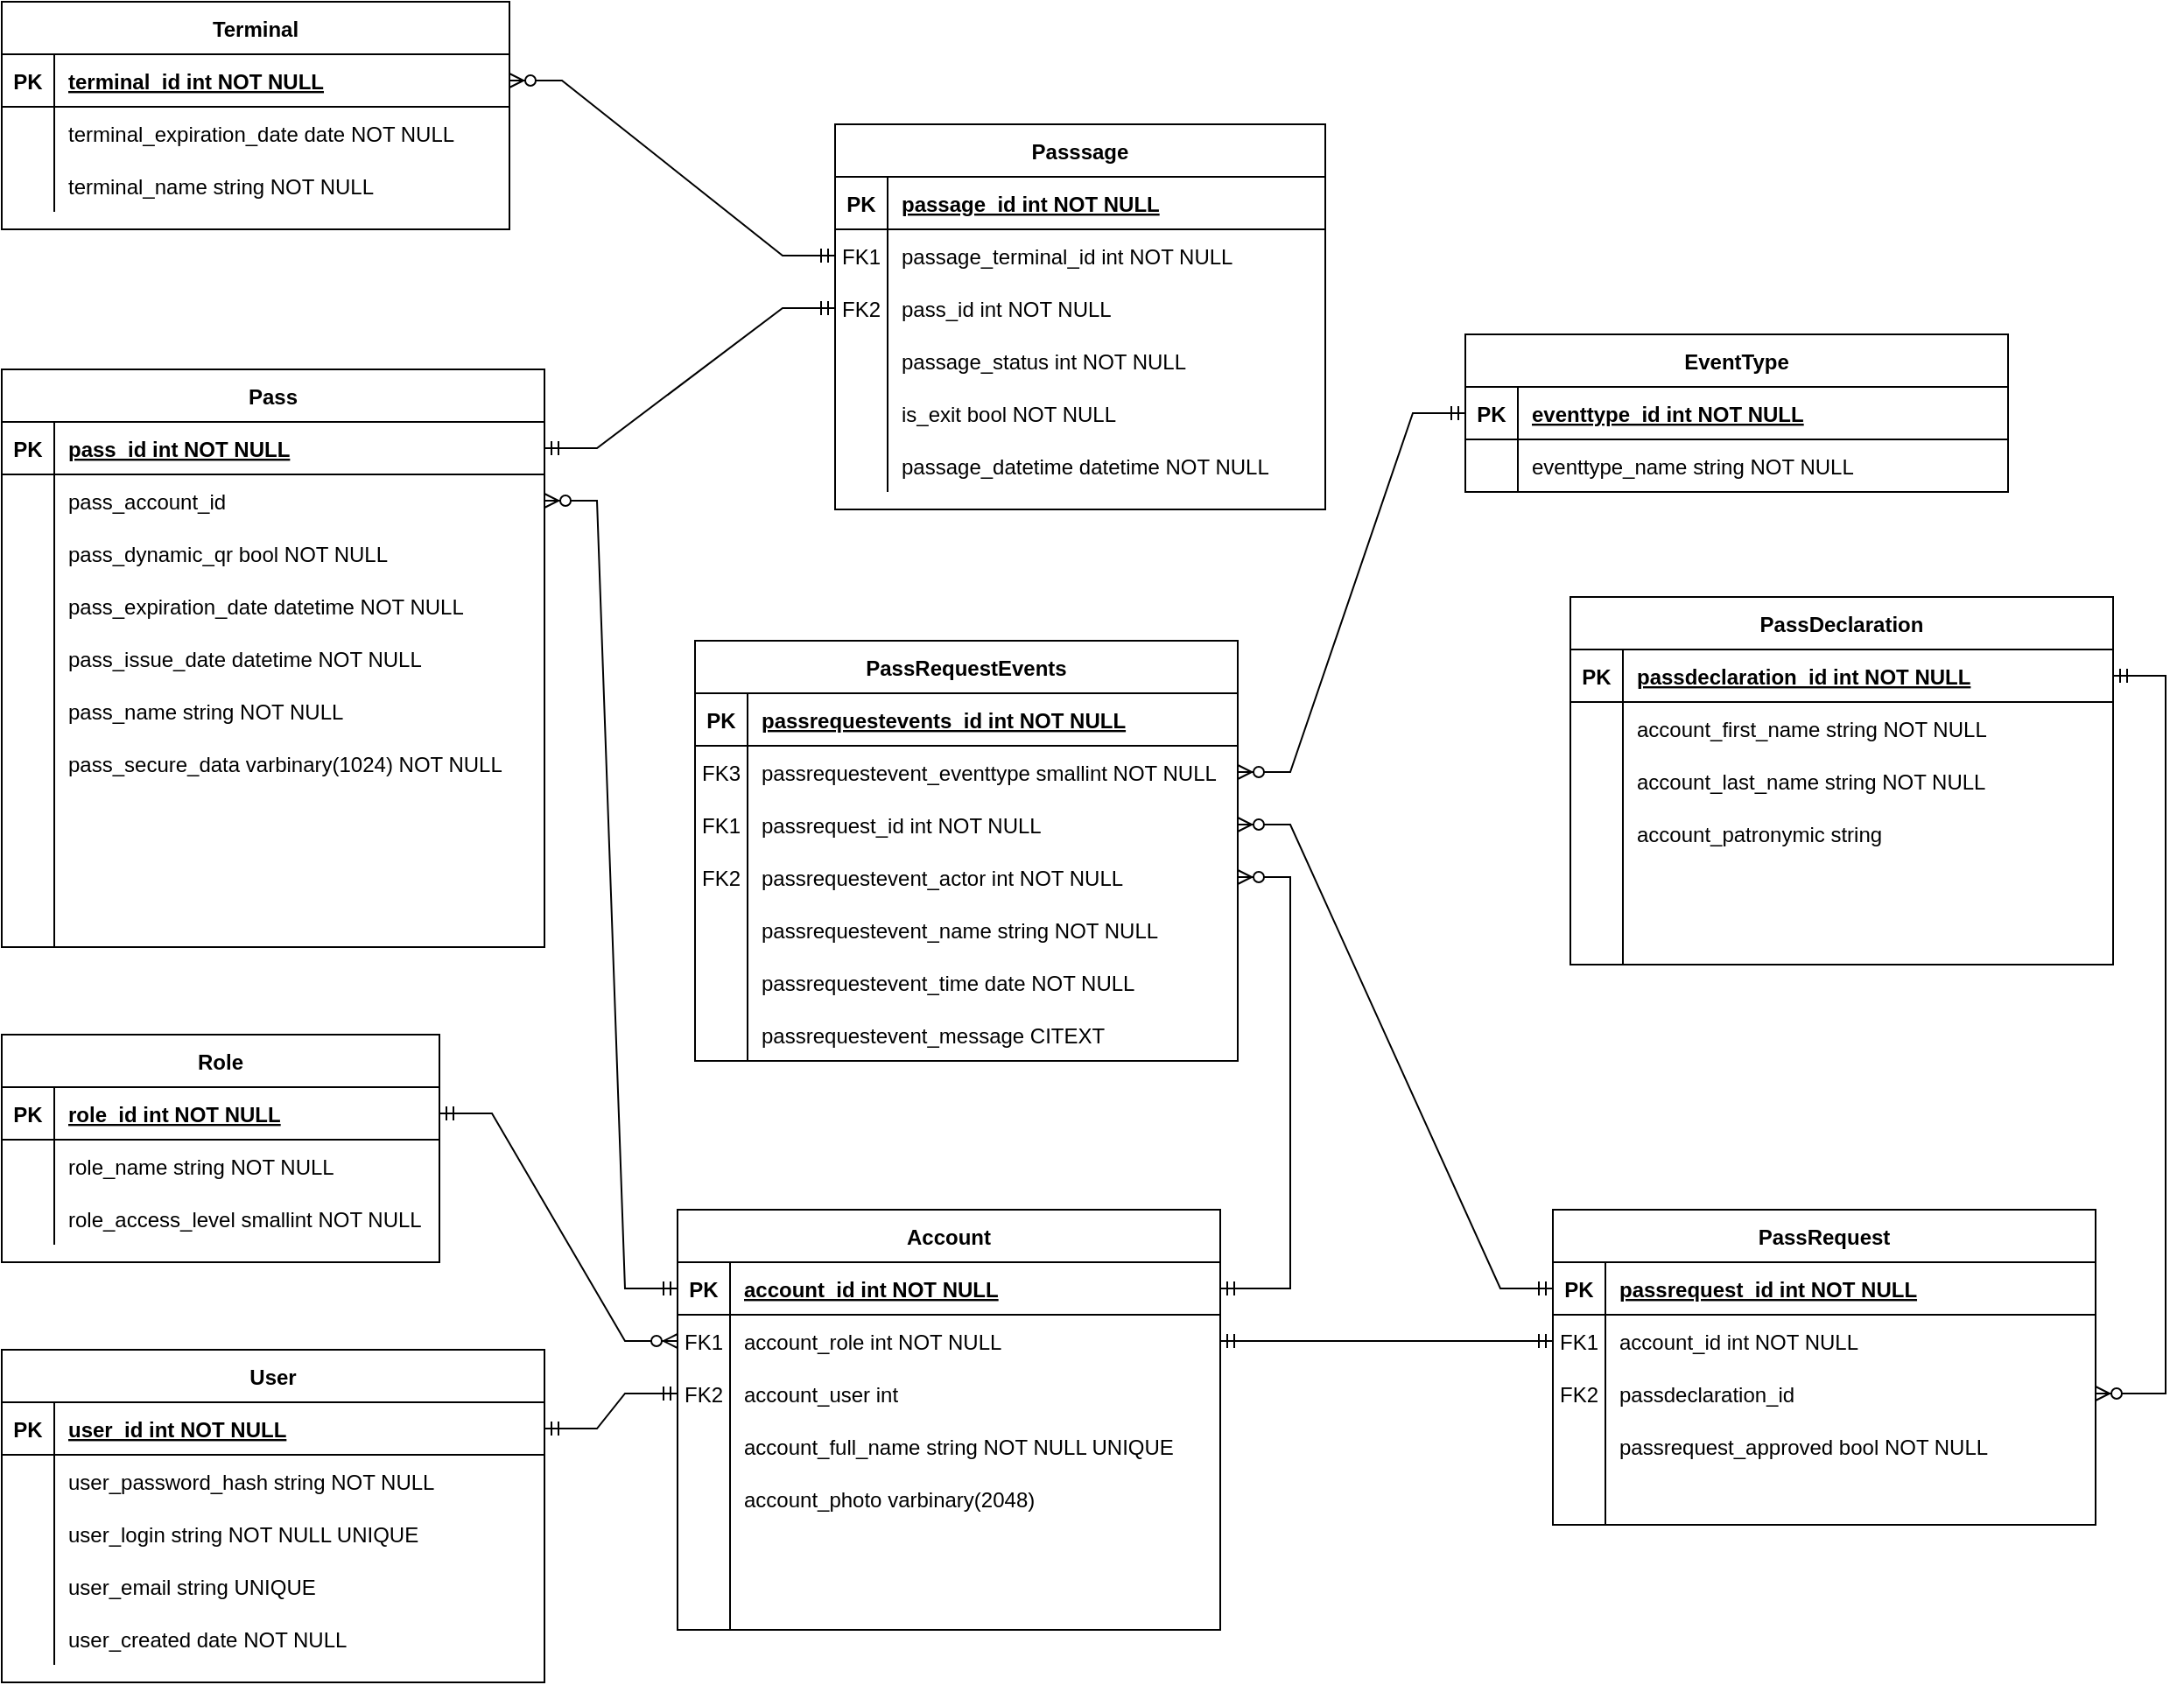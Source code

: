 <mxfile>
    <diagram id="SPJx501AeD-CsGPnfTqj" name="Page-1">
        <mxGraphModel dx="-414" dy="799" grid="1" gridSize="10" guides="1" tooltips="1" connect="1" arrows="1" fold="1" page="1" pageScale="1" pageWidth="1654" pageHeight="1169" math="0" shadow="0">
            <root>
                <mxCell id="0"/>
                <mxCell id="1" parent="0"/>
                <mxCell id="p6E39sZ3aIF0DFDEOIZq-1" value="Passsage" style="shape=table;startSize=30;container=1;collapsible=1;childLayout=tableLayout;fixedRows=1;rowLines=0;fontStyle=1;align=center;resizeLast=1;" parent="1" vertex="1">
                    <mxGeometry x="2490" y="170" width="280" height="220" as="geometry"/>
                </mxCell>
                <mxCell id="p6E39sZ3aIF0DFDEOIZq-2" value="" style="shape=partialRectangle;collapsible=0;dropTarget=0;pointerEvents=0;fillColor=none;points=[[0,0.5],[1,0.5]];portConstraint=eastwest;top=0;left=0;right=0;bottom=1;" parent="p6E39sZ3aIF0DFDEOIZq-1" vertex="1">
                    <mxGeometry y="30" width="280" height="30" as="geometry"/>
                </mxCell>
                <mxCell id="p6E39sZ3aIF0DFDEOIZq-3" value="PK" style="shape=partialRectangle;overflow=hidden;connectable=0;fillColor=none;top=0;left=0;bottom=0;right=0;fontStyle=1;" parent="p6E39sZ3aIF0DFDEOIZq-2" vertex="1">
                    <mxGeometry width="30" height="30" as="geometry">
                        <mxRectangle width="30" height="30" as="alternateBounds"/>
                    </mxGeometry>
                </mxCell>
                <mxCell id="p6E39sZ3aIF0DFDEOIZq-4" value="passage_id int NOT NULL " style="shape=partialRectangle;overflow=hidden;connectable=0;fillColor=none;top=0;left=0;bottom=0;right=0;align=left;spacingLeft=6;fontStyle=5;" parent="p6E39sZ3aIF0DFDEOIZq-2" vertex="1">
                    <mxGeometry x="30" width="250" height="30" as="geometry">
                        <mxRectangle width="250" height="30" as="alternateBounds"/>
                    </mxGeometry>
                </mxCell>
                <mxCell id="40" value="" style="shape=partialRectangle;collapsible=0;dropTarget=0;pointerEvents=0;fillColor=none;points=[[0,0.5],[1,0.5]];portConstraint=eastwest;top=0;left=0;right=0;bottom=0;" parent="p6E39sZ3aIF0DFDEOIZq-1" vertex="1">
                    <mxGeometry y="60" width="280" height="30" as="geometry"/>
                </mxCell>
                <mxCell id="41" value="FK1" style="shape=partialRectangle;overflow=hidden;connectable=0;fillColor=none;top=0;left=0;bottom=0;right=0;" parent="40" vertex="1">
                    <mxGeometry width="30" height="30" as="geometry">
                        <mxRectangle width="30" height="30" as="alternateBounds"/>
                    </mxGeometry>
                </mxCell>
                <mxCell id="42" value="passage_terminal_id int NOT NULL" style="shape=partialRectangle;overflow=hidden;connectable=0;fillColor=none;top=0;left=0;bottom=0;right=0;align=left;spacingLeft=6;" parent="40" vertex="1">
                    <mxGeometry x="30" width="250" height="30" as="geometry">
                        <mxRectangle width="250" height="30" as="alternateBounds"/>
                    </mxGeometry>
                </mxCell>
                <mxCell id="p6E39sZ3aIF0DFDEOIZq-5" value="" style="shape=partialRectangle;collapsible=0;dropTarget=0;pointerEvents=0;fillColor=none;points=[[0,0.5],[1,0.5]];portConstraint=eastwest;top=0;left=0;right=0;bottom=0;" parent="p6E39sZ3aIF0DFDEOIZq-1" vertex="1">
                    <mxGeometry y="90" width="280" height="30" as="geometry"/>
                </mxCell>
                <mxCell id="p6E39sZ3aIF0DFDEOIZq-6" value="FK2" style="shape=partialRectangle;overflow=hidden;connectable=0;fillColor=none;top=0;left=0;bottom=0;right=0;" parent="p6E39sZ3aIF0DFDEOIZq-5" vertex="1">
                    <mxGeometry width="30" height="30" as="geometry">
                        <mxRectangle width="30" height="30" as="alternateBounds"/>
                    </mxGeometry>
                </mxCell>
                <mxCell id="p6E39sZ3aIF0DFDEOIZq-7" value="pass_id int NOT NULL" style="shape=partialRectangle;overflow=hidden;connectable=0;fillColor=none;top=0;left=0;bottom=0;right=0;align=left;spacingLeft=6;" parent="p6E39sZ3aIF0DFDEOIZq-5" vertex="1">
                    <mxGeometry x="30" width="250" height="30" as="geometry">
                        <mxRectangle width="250" height="30" as="alternateBounds"/>
                    </mxGeometry>
                </mxCell>
                <mxCell id="p6E39sZ3aIF0DFDEOIZq-8" value="" style="shape=partialRectangle;collapsible=0;dropTarget=0;pointerEvents=0;fillColor=none;points=[[0,0.5],[1,0.5]];portConstraint=eastwest;top=0;left=0;right=0;bottom=0;" parent="p6E39sZ3aIF0DFDEOIZq-1" vertex="1">
                    <mxGeometry y="120" width="280" height="30" as="geometry"/>
                </mxCell>
                <mxCell id="p6E39sZ3aIF0DFDEOIZq-9" value="" style="shape=partialRectangle;overflow=hidden;connectable=0;fillColor=none;top=0;left=0;bottom=0;right=0;" parent="p6E39sZ3aIF0DFDEOIZq-8" vertex="1">
                    <mxGeometry width="30" height="30" as="geometry">
                        <mxRectangle width="30" height="30" as="alternateBounds"/>
                    </mxGeometry>
                </mxCell>
                <mxCell id="p6E39sZ3aIF0DFDEOIZq-10" value="passage_status int NOT NULL" style="shape=partialRectangle;overflow=hidden;connectable=0;fillColor=none;top=0;left=0;bottom=0;right=0;align=left;spacingLeft=6;" parent="p6E39sZ3aIF0DFDEOIZq-8" vertex="1">
                    <mxGeometry x="30" width="250" height="30" as="geometry">
                        <mxRectangle width="250" height="30" as="alternateBounds"/>
                    </mxGeometry>
                </mxCell>
                <mxCell id="p6E39sZ3aIF0DFDEOIZq-11" value="" style="shape=partialRectangle;collapsible=0;dropTarget=0;pointerEvents=0;fillColor=none;points=[[0,0.5],[1,0.5]];portConstraint=eastwest;top=0;left=0;right=0;bottom=0;" parent="p6E39sZ3aIF0DFDEOIZq-1" vertex="1">
                    <mxGeometry y="150" width="280" height="30" as="geometry"/>
                </mxCell>
                <mxCell id="p6E39sZ3aIF0DFDEOIZq-12" value="" style="shape=partialRectangle;overflow=hidden;connectable=0;fillColor=none;top=0;left=0;bottom=0;right=0;" parent="p6E39sZ3aIF0DFDEOIZq-11" vertex="1">
                    <mxGeometry width="30" height="30" as="geometry">
                        <mxRectangle width="30" height="30" as="alternateBounds"/>
                    </mxGeometry>
                </mxCell>
                <mxCell id="p6E39sZ3aIF0DFDEOIZq-13" value="is_exit bool NOT NULL" style="shape=partialRectangle;overflow=hidden;connectable=0;fillColor=none;top=0;left=0;bottom=0;right=0;align=left;spacingLeft=6;" parent="p6E39sZ3aIF0DFDEOIZq-11" vertex="1">
                    <mxGeometry x="30" width="250" height="30" as="geometry">
                        <mxRectangle width="250" height="30" as="alternateBounds"/>
                    </mxGeometry>
                </mxCell>
                <mxCell id="p6E39sZ3aIF0DFDEOIZq-14" value="" style="shape=partialRectangle;collapsible=0;dropTarget=0;pointerEvents=0;fillColor=none;points=[[0,0.5],[1,0.5]];portConstraint=eastwest;top=0;left=0;right=0;bottom=0;" parent="p6E39sZ3aIF0DFDEOIZq-1" vertex="1">
                    <mxGeometry y="180" width="280" height="30" as="geometry"/>
                </mxCell>
                <mxCell id="p6E39sZ3aIF0DFDEOIZq-15" value="" style="shape=partialRectangle;overflow=hidden;connectable=0;fillColor=none;top=0;left=0;bottom=0;right=0;" parent="p6E39sZ3aIF0DFDEOIZq-14" vertex="1">
                    <mxGeometry width="30" height="30" as="geometry">
                        <mxRectangle width="30" height="30" as="alternateBounds"/>
                    </mxGeometry>
                </mxCell>
                <mxCell id="p6E39sZ3aIF0DFDEOIZq-16" value="passage_datetime datetime NOT NULL" style="shape=partialRectangle;overflow=hidden;connectable=0;fillColor=none;top=0;left=0;bottom=0;right=0;align=left;spacingLeft=6;" parent="p6E39sZ3aIF0DFDEOIZq-14" vertex="1">
                    <mxGeometry x="30" width="250" height="30" as="geometry">
                        <mxRectangle width="250" height="30" as="alternateBounds"/>
                    </mxGeometry>
                </mxCell>
                <mxCell id="p6E39sZ3aIF0DFDEOIZq-17" value="Account" style="shape=table;startSize=30;container=1;collapsible=1;childLayout=tableLayout;fixedRows=1;rowLines=0;fontStyle=1;align=center;resizeLast=1;" parent="1" vertex="1">
                    <mxGeometry x="2400" y="790" width="310" height="240" as="geometry"/>
                </mxCell>
                <mxCell id="p6E39sZ3aIF0DFDEOIZq-18" value="" style="shape=partialRectangle;collapsible=0;dropTarget=0;pointerEvents=0;fillColor=none;points=[[0,0.5],[1,0.5]];portConstraint=eastwest;top=0;left=0;right=0;bottom=1;" parent="p6E39sZ3aIF0DFDEOIZq-17" vertex="1">
                    <mxGeometry y="30" width="310" height="30" as="geometry"/>
                </mxCell>
                <mxCell id="p6E39sZ3aIF0DFDEOIZq-19" value="PK" style="shape=partialRectangle;overflow=hidden;connectable=0;fillColor=none;top=0;left=0;bottom=0;right=0;fontStyle=1;" parent="p6E39sZ3aIF0DFDEOIZq-18" vertex="1">
                    <mxGeometry width="30" height="30" as="geometry">
                        <mxRectangle width="30" height="30" as="alternateBounds"/>
                    </mxGeometry>
                </mxCell>
                <mxCell id="p6E39sZ3aIF0DFDEOIZq-20" value="account_id int NOT NULL " style="shape=partialRectangle;overflow=hidden;connectable=0;fillColor=none;top=0;left=0;bottom=0;right=0;align=left;spacingLeft=6;fontStyle=5;" parent="p6E39sZ3aIF0DFDEOIZq-18" vertex="1">
                    <mxGeometry x="30" width="280" height="30" as="geometry">
                        <mxRectangle width="280" height="30" as="alternateBounds"/>
                    </mxGeometry>
                </mxCell>
                <mxCell id="52" value="" style="shape=partialRectangle;collapsible=0;dropTarget=0;pointerEvents=0;fillColor=none;points=[[0,0.5],[1,0.5]];portConstraint=eastwest;top=0;left=0;right=0;bottom=0;" parent="p6E39sZ3aIF0DFDEOIZq-17" vertex="1">
                    <mxGeometry y="60" width="310" height="30" as="geometry"/>
                </mxCell>
                <mxCell id="53" value="FK1" style="shape=partialRectangle;overflow=hidden;connectable=0;fillColor=none;top=0;left=0;bottom=0;right=0;" parent="52" vertex="1">
                    <mxGeometry width="30" height="30" as="geometry">
                        <mxRectangle width="30" height="30" as="alternateBounds"/>
                    </mxGeometry>
                </mxCell>
                <mxCell id="54" value="account_role int NOT NULL" style="shape=partialRectangle;overflow=hidden;connectable=0;fillColor=none;top=0;left=0;bottom=0;right=0;align=left;spacingLeft=6;" parent="52" vertex="1">
                    <mxGeometry x="30" width="280" height="30" as="geometry">
                        <mxRectangle width="280" height="30" as="alternateBounds"/>
                    </mxGeometry>
                </mxCell>
                <mxCell id="p6E39sZ3aIF0DFDEOIZq-27" value="" style="shape=partialRectangle;collapsible=0;dropTarget=0;pointerEvents=0;fillColor=none;points=[[0,0.5],[1,0.5]];portConstraint=eastwest;top=0;left=0;right=0;bottom=0;" parent="p6E39sZ3aIF0DFDEOIZq-17" vertex="1">
                    <mxGeometry y="90" width="310" height="30" as="geometry"/>
                </mxCell>
                <mxCell id="p6E39sZ3aIF0DFDEOIZq-28" value="FK2" style="shape=partialRectangle;overflow=hidden;connectable=0;fillColor=none;top=0;left=0;bottom=0;right=0;" parent="p6E39sZ3aIF0DFDEOIZq-27" vertex="1">
                    <mxGeometry width="30" height="30" as="geometry">
                        <mxRectangle width="30" height="30" as="alternateBounds"/>
                    </mxGeometry>
                </mxCell>
                <mxCell id="p6E39sZ3aIF0DFDEOIZq-29" value="account_user int" style="shape=partialRectangle;overflow=hidden;connectable=0;fillColor=none;top=0;left=0;bottom=0;right=0;align=left;spacingLeft=6;" parent="p6E39sZ3aIF0DFDEOIZq-27" vertex="1">
                    <mxGeometry x="30" width="280" height="30" as="geometry">
                        <mxRectangle width="280" height="30" as="alternateBounds"/>
                    </mxGeometry>
                </mxCell>
                <mxCell id="p6E39sZ3aIF0DFDEOIZq-24" value="" style="shape=partialRectangle;collapsible=0;dropTarget=0;pointerEvents=0;fillColor=none;points=[[0,0.5],[1,0.5]];portConstraint=eastwest;top=0;left=0;right=0;bottom=0;" parent="p6E39sZ3aIF0DFDEOIZq-17" vertex="1">
                    <mxGeometry y="120" width="310" height="30" as="geometry"/>
                </mxCell>
                <mxCell id="p6E39sZ3aIF0DFDEOIZq-25" value="" style="shape=partialRectangle;overflow=hidden;connectable=0;fillColor=none;top=0;left=0;bottom=0;right=0;" parent="p6E39sZ3aIF0DFDEOIZq-24" vertex="1">
                    <mxGeometry width="30" height="30" as="geometry">
                        <mxRectangle width="30" height="30" as="alternateBounds"/>
                    </mxGeometry>
                </mxCell>
                <mxCell id="p6E39sZ3aIF0DFDEOIZq-26" value="account_full_name string NOT NULL UNIQUE" style="shape=partialRectangle;overflow=hidden;connectable=0;fillColor=none;top=0;left=0;bottom=0;right=0;align=left;spacingLeft=6;" parent="p6E39sZ3aIF0DFDEOIZq-24" vertex="1">
                    <mxGeometry x="30" width="280" height="30" as="geometry">
                        <mxRectangle width="280" height="30" as="alternateBounds"/>
                    </mxGeometry>
                </mxCell>
                <mxCell id="p6E39sZ3aIF0DFDEOIZq-33" value="" style="shape=partialRectangle;collapsible=0;dropTarget=0;pointerEvents=0;fillColor=none;points=[[0,0.5],[1,0.5]];portConstraint=eastwest;top=0;left=0;right=0;bottom=0;" parent="p6E39sZ3aIF0DFDEOIZq-17" vertex="1">
                    <mxGeometry y="150" width="310" height="30" as="geometry"/>
                </mxCell>
                <mxCell id="p6E39sZ3aIF0DFDEOIZq-34" value="" style="shape=partialRectangle;overflow=hidden;connectable=0;fillColor=none;top=0;left=0;bottom=0;right=0;" parent="p6E39sZ3aIF0DFDEOIZq-33" vertex="1">
                    <mxGeometry width="30" height="30" as="geometry">
                        <mxRectangle width="30" height="30" as="alternateBounds"/>
                    </mxGeometry>
                </mxCell>
                <mxCell id="p6E39sZ3aIF0DFDEOIZq-35" value="account_photo varbinary(2048)" style="shape=partialRectangle;overflow=hidden;connectable=0;fillColor=none;top=0;left=0;bottom=0;right=0;align=left;spacingLeft=6;" parent="p6E39sZ3aIF0DFDEOIZq-33" vertex="1">
                    <mxGeometry x="30" width="280" height="30" as="geometry">
                        <mxRectangle width="280" height="30" as="alternateBounds"/>
                    </mxGeometry>
                </mxCell>
                <mxCell id="p6E39sZ3aIF0DFDEOIZq-30" value="" style="shape=partialRectangle;collapsible=0;dropTarget=0;pointerEvents=0;fillColor=none;points=[[0,0.5],[1,0.5]];portConstraint=eastwest;top=0;left=0;right=0;bottom=0;" parent="p6E39sZ3aIF0DFDEOIZq-17" vertex="1">
                    <mxGeometry y="180" width="310" height="30" as="geometry"/>
                </mxCell>
                <mxCell id="p6E39sZ3aIF0DFDEOIZq-31" value="" style="shape=partialRectangle;overflow=hidden;connectable=0;fillColor=none;top=0;left=0;bottom=0;right=0;" parent="p6E39sZ3aIF0DFDEOIZq-30" vertex="1">
                    <mxGeometry width="30" height="30" as="geometry">
                        <mxRectangle width="30" height="30" as="alternateBounds"/>
                    </mxGeometry>
                </mxCell>
                <mxCell id="p6E39sZ3aIF0DFDEOIZq-32" value="" style="shape=partialRectangle;overflow=hidden;connectable=0;fillColor=none;top=0;left=0;bottom=0;right=0;align=left;spacingLeft=6;" parent="p6E39sZ3aIF0DFDEOIZq-30" vertex="1">
                    <mxGeometry x="30" width="280" height="30" as="geometry">
                        <mxRectangle width="280" height="30" as="alternateBounds"/>
                    </mxGeometry>
                </mxCell>
                <mxCell id="p6E39sZ3aIF0DFDEOIZq-21" value="" style="shape=partialRectangle;collapsible=0;dropTarget=0;pointerEvents=0;fillColor=none;points=[[0,0.5],[1,0.5]];portConstraint=eastwest;top=0;left=0;right=0;bottom=0;" parent="p6E39sZ3aIF0DFDEOIZq-17" vertex="1">
                    <mxGeometry y="210" width="310" height="30" as="geometry"/>
                </mxCell>
                <mxCell id="p6E39sZ3aIF0DFDEOIZq-22" value="" style="shape=partialRectangle;overflow=hidden;connectable=0;fillColor=none;top=0;left=0;bottom=0;right=0;" parent="p6E39sZ3aIF0DFDEOIZq-21" vertex="1">
                    <mxGeometry width="30" height="30" as="geometry">
                        <mxRectangle width="30" height="30" as="alternateBounds"/>
                    </mxGeometry>
                </mxCell>
                <mxCell id="p6E39sZ3aIF0DFDEOIZq-23" value="" style="shape=partialRectangle;overflow=hidden;connectable=0;fillColor=none;top=0;left=0;bottom=0;right=0;align=left;spacingLeft=6;" parent="p6E39sZ3aIF0DFDEOIZq-21" vertex="1">
                    <mxGeometry x="30" width="280" height="30" as="geometry">
                        <mxRectangle width="280" height="30" as="alternateBounds"/>
                    </mxGeometry>
                </mxCell>
                <mxCell id="p6E39sZ3aIF0DFDEOIZq-36" value="Pass" style="shape=table;startSize=30;container=1;collapsible=1;childLayout=tableLayout;fixedRows=1;rowLines=0;fontStyle=1;align=center;resizeLast=1;" parent="1" vertex="1">
                    <mxGeometry x="2014" y="310" width="310" height="330" as="geometry">
                        <mxRectangle x="1280" y="560" width="60" height="30" as="alternateBounds"/>
                    </mxGeometry>
                </mxCell>
                <mxCell id="p6E39sZ3aIF0DFDEOIZq-37" value="" style="shape=partialRectangle;collapsible=0;dropTarget=0;pointerEvents=0;fillColor=none;points=[[0,0.5],[1,0.5]];portConstraint=eastwest;top=0;left=0;right=0;bottom=1;" parent="p6E39sZ3aIF0DFDEOIZq-36" vertex="1">
                    <mxGeometry y="30" width="310" height="30" as="geometry"/>
                </mxCell>
                <mxCell id="p6E39sZ3aIF0DFDEOIZq-38" value="PK" style="shape=partialRectangle;overflow=hidden;connectable=0;fillColor=none;top=0;left=0;bottom=0;right=0;fontStyle=1;" parent="p6E39sZ3aIF0DFDEOIZq-37" vertex="1">
                    <mxGeometry width="30" height="30" as="geometry">
                        <mxRectangle width="30" height="30" as="alternateBounds"/>
                    </mxGeometry>
                </mxCell>
                <mxCell id="p6E39sZ3aIF0DFDEOIZq-39" value="pass_id int NOT NULL " style="shape=partialRectangle;overflow=hidden;connectable=0;fillColor=none;top=0;left=0;bottom=0;right=0;align=left;spacingLeft=6;fontStyle=5;" parent="p6E39sZ3aIF0DFDEOIZq-37" vertex="1">
                    <mxGeometry x="30" width="280" height="30" as="geometry">
                        <mxRectangle width="280" height="30" as="alternateBounds"/>
                    </mxGeometry>
                </mxCell>
                <mxCell id="p6E39sZ3aIF0DFDEOIZq-61" value="" style="shape=partialRectangle;collapsible=0;dropTarget=0;pointerEvents=0;fillColor=none;points=[[0,0.5],[1,0.5]];portConstraint=eastwest;top=0;left=0;right=0;bottom=0;" parent="p6E39sZ3aIF0DFDEOIZq-36" vertex="1">
                    <mxGeometry y="60" width="310" height="30" as="geometry"/>
                </mxCell>
                <mxCell id="p6E39sZ3aIF0DFDEOIZq-62" value="" style="shape=partialRectangle;overflow=hidden;connectable=0;fillColor=none;top=0;left=0;bottom=0;right=0;" parent="p6E39sZ3aIF0DFDEOIZq-61" vertex="1">
                    <mxGeometry width="30" height="30" as="geometry">
                        <mxRectangle width="30" height="30" as="alternateBounds"/>
                    </mxGeometry>
                </mxCell>
                <mxCell id="p6E39sZ3aIF0DFDEOIZq-63" value="pass_account_id" style="shape=partialRectangle;overflow=hidden;connectable=0;fillColor=none;top=0;left=0;bottom=0;right=0;align=left;spacingLeft=6;" parent="p6E39sZ3aIF0DFDEOIZq-61" vertex="1">
                    <mxGeometry x="30" width="280" height="30" as="geometry">
                        <mxRectangle width="280" height="30" as="alternateBounds"/>
                    </mxGeometry>
                </mxCell>
                <mxCell id="p6E39sZ3aIF0DFDEOIZq-40" value="" style="shape=partialRectangle;collapsible=0;dropTarget=0;pointerEvents=0;fillColor=none;points=[[0,0.5],[1,0.5]];portConstraint=eastwest;top=0;left=0;right=0;bottom=0;" parent="p6E39sZ3aIF0DFDEOIZq-36" vertex="1">
                    <mxGeometry y="90" width="310" height="30" as="geometry"/>
                </mxCell>
                <mxCell id="p6E39sZ3aIF0DFDEOIZq-41" value="" style="shape=partialRectangle;overflow=hidden;connectable=0;fillColor=none;top=0;left=0;bottom=0;right=0;" parent="p6E39sZ3aIF0DFDEOIZq-40" vertex="1">
                    <mxGeometry width="30" height="30" as="geometry">
                        <mxRectangle width="30" height="30" as="alternateBounds"/>
                    </mxGeometry>
                </mxCell>
                <mxCell id="p6E39sZ3aIF0DFDEOIZq-42" value="pass_dynamic_qr bool NOT NULL" style="shape=partialRectangle;overflow=hidden;connectable=0;fillColor=none;top=0;left=0;bottom=0;right=0;align=left;spacingLeft=6;" parent="p6E39sZ3aIF0DFDEOIZq-40" vertex="1">
                    <mxGeometry x="30" width="280" height="30" as="geometry">
                        <mxRectangle width="280" height="30" as="alternateBounds"/>
                    </mxGeometry>
                </mxCell>
                <mxCell id="p6E39sZ3aIF0DFDEOIZq-55" value="" style="shape=partialRectangle;collapsible=0;dropTarget=0;pointerEvents=0;fillColor=none;points=[[0,0.5],[1,0.5]];portConstraint=eastwest;top=0;left=0;right=0;bottom=0;" parent="p6E39sZ3aIF0DFDEOIZq-36" vertex="1">
                    <mxGeometry y="120" width="310" height="30" as="geometry"/>
                </mxCell>
                <mxCell id="p6E39sZ3aIF0DFDEOIZq-56" value="" style="shape=partialRectangle;overflow=hidden;connectable=0;fillColor=none;top=0;left=0;bottom=0;right=0;" parent="p6E39sZ3aIF0DFDEOIZq-55" vertex="1">
                    <mxGeometry width="30" height="30" as="geometry">
                        <mxRectangle width="30" height="30" as="alternateBounds"/>
                    </mxGeometry>
                </mxCell>
                <mxCell id="p6E39sZ3aIF0DFDEOIZq-57" value="pass_expiration_date datetime NOT NULL" style="shape=partialRectangle;overflow=hidden;connectable=0;fillColor=none;top=0;left=0;bottom=0;right=0;align=left;spacingLeft=6;" parent="p6E39sZ3aIF0DFDEOIZq-55" vertex="1">
                    <mxGeometry x="30" width="280" height="30" as="geometry">
                        <mxRectangle width="280" height="30" as="alternateBounds"/>
                    </mxGeometry>
                </mxCell>
                <mxCell id="p6E39sZ3aIF0DFDEOIZq-52" value="" style="shape=partialRectangle;collapsible=0;dropTarget=0;pointerEvents=0;fillColor=none;points=[[0,0.5],[1,0.5]];portConstraint=eastwest;top=0;left=0;right=0;bottom=0;" parent="p6E39sZ3aIF0DFDEOIZq-36" vertex="1">
                    <mxGeometry y="150" width="310" height="30" as="geometry"/>
                </mxCell>
                <mxCell id="p6E39sZ3aIF0DFDEOIZq-53" value="" style="shape=partialRectangle;overflow=hidden;connectable=0;fillColor=none;top=0;left=0;bottom=0;right=0;" parent="p6E39sZ3aIF0DFDEOIZq-52" vertex="1">
                    <mxGeometry width="30" height="30" as="geometry">
                        <mxRectangle width="30" height="30" as="alternateBounds"/>
                    </mxGeometry>
                </mxCell>
                <mxCell id="p6E39sZ3aIF0DFDEOIZq-54" value="pass_issue_date datetime NOT NULL" style="shape=partialRectangle;overflow=hidden;connectable=0;fillColor=none;top=0;left=0;bottom=0;right=0;align=left;spacingLeft=6;" parent="p6E39sZ3aIF0DFDEOIZq-52" vertex="1">
                    <mxGeometry x="30" width="280" height="30" as="geometry">
                        <mxRectangle width="280" height="30" as="alternateBounds"/>
                    </mxGeometry>
                </mxCell>
                <mxCell id="p6E39sZ3aIF0DFDEOIZq-49" value="" style="shape=partialRectangle;collapsible=0;dropTarget=0;pointerEvents=0;fillColor=none;points=[[0,0.5],[1,0.5]];portConstraint=eastwest;top=0;left=0;right=0;bottom=0;" parent="p6E39sZ3aIF0DFDEOIZq-36" vertex="1">
                    <mxGeometry y="180" width="310" height="30" as="geometry"/>
                </mxCell>
                <mxCell id="p6E39sZ3aIF0DFDEOIZq-50" value="" style="shape=partialRectangle;overflow=hidden;connectable=0;fillColor=none;top=0;left=0;bottom=0;right=0;" parent="p6E39sZ3aIF0DFDEOIZq-49" vertex="1">
                    <mxGeometry width="30" height="30" as="geometry">
                        <mxRectangle width="30" height="30" as="alternateBounds"/>
                    </mxGeometry>
                </mxCell>
                <mxCell id="p6E39sZ3aIF0DFDEOIZq-51" value="pass_name string NOT NULL" style="shape=partialRectangle;overflow=hidden;connectable=0;fillColor=none;top=0;left=0;bottom=0;right=0;align=left;spacingLeft=6;" parent="p6E39sZ3aIF0DFDEOIZq-49" vertex="1">
                    <mxGeometry x="30" width="280" height="30" as="geometry">
                        <mxRectangle width="280" height="30" as="alternateBounds"/>
                    </mxGeometry>
                </mxCell>
                <mxCell id="p6E39sZ3aIF0DFDEOIZq-58" value="" style="shape=partialRectangle;collapsible=0;dropTarget=0;pointerEvents=0;fillColor=none;points=[[0,0.5],[1,0.5]];portConstraint=eastwest;top=0;left=0;right=0;bottom=0;" parent="p6E39sZ3aIF0DFDEOIZq-36" vertex="1">
                    <mxGeometry y="210" width="310" height="30" as="geometry"/>
                </mxCell>
                <mxCell id="p6E39sZ3aIF0DFDEOIZq-59" value="" style="shape=partialRectangle;overflow=hidden;connectable=0;fillColor=none;top=0;left=0;bottom=0;right=0;" parent="p6E39sZ3aIF0DFDEOIZq-58" vertex="1">
                    <mxGeometry width="30" height="30" as="geometry">
                        <mxRectangle width="30" height="30" as="alternateBounds"/>
                    </mxGeometry>
                </mxCell>
                <mxCell id="p6E39sZ3aIF0DFDEOIZq-60" value="pass_secure_data varbinary(1024) NOT NULL" style="shape=partialRectangle;overflow=hidden;connectable=0;fillColor=none;top=0;left=0;bottom=0;right=0;align=left;spacingLeft=6;" parent="p6E39sZ3aIF0DFDEOIZq-58" vertex="1">
                    <mxGeometry x="30" width="280" height="30" as="geometry">
                        <mxRectangle width="280" height="30" as="alternateBounds"/>
                    </mxGeometry>
                </mxCell>
                <mxCell id="p6E39sZ3aIF0DFDEOIZq-43" value="" style="shape=partialRectangle;collapsible=0;dropTarget=0;pointerEvents=0;fillColor=none;points=[[0,0.5],[1,0.5]];portConstraint=eastwest;top=0;left=0;right=0;bottom=0;" parent="p6E39sZ3aIF0DFDEOIZq-36" vertex="1">
                    <mxGeometry y="240" width="310" height="30" as="geometry"/>
                </mxCell>
                <mxCell id="p6E39sZ3aIF0DFDEOIZq-44" value="" style="shape=partialRectangle;overflow=hidden;connectable=0;fillColor=none;top=0;left=0;bottom=0;right=0;" parent="p6E39sZ3aIF0DFDEOIZq-43" vertex="1">
                    <mxGeometry width="30" height="30" as="geometry">
                        <mxRectangle width="30" height="30" as="alternateBounds"/>
                    </mxGeometry>
                </mxCell>
                <mxCell id="p6E39sZ3aIF0DFDEOIZq-45" value="" style="shape=partialRectangle;overflow=hidden;connectable=0;fillColor=none;top=0;left=0;bottom=0;right=0;align=left;spacingLeft=6;" parent="p6E39sZ3aIF0DFDEOIZq-43" vertex="1">
                    <mxGeometry x="30" width="280" height="30" as="geometry">
                        <mxRectangle width="280" height="30" as="alternateBounds"/>
                    </mxGeometry>
                </mxCell>
                <mxCell id="p6E39sZ3aIF0DFDEOIZq-46" value="" style="shape=partialRectangle;collapsible=0;dropTarget=0;pointerEvents=0;fillColor=none;points=[[0,0.5],[1,0.5]];portConstraint=eastwest;top=0;left=0;right=0;bottom=0;" parent="p6E39sZ3aIF0DFDEOIZq-36" vertex="1">
                    <mxGeometry y="270" width="310" height="30" as="geometry"/>
                </mxCell>
                <mxCell id="p6E39sZ3aIF0DFDEOIZq-47" value="" style="shape=partialRectangle;overflow=hidden;connectable=0;fillColor=none;top=0;left=0;bottom=0;right=0;" parent="p6E39sZ3aIF0DFDEOIZq-46" vertex="1">
                    <mxGeometry width="30" height="30" as="geometry">
                        <mxRectangle width="30" height="30" as="alternateBounds"/>
                    </mxGeometry>
                </mxCell>
                <mxCell id="p6E39sZ3aIF0DFDEOIZq-48" value="" style="shape=partialRectangle;overflow=hidden;connectable=0;fillColor=none;top=0;left=0;bottom=0;right=0;align=left;spacingLeft=6;" parent="p6E39sZ3aIF0DFDEOIZq-46" vertex="1">
                    <mxGeometry x="30" width="280" height="30" as="geometry">
                        <mxRectangle width="280" height="30" as="alternateBounds"/>
                    </mxGeometry>
                </mxCell>
                <mxCell id="p6E39sZ3aIF0DFDEOIZq-64" value="" style="shape=partialRectangle;collapsible=0;dropTarget=0;pointerEvents=0;fillColor=none;points=[[0,0.5],[1,0.5]];portConstraint=eastwest;top=0;left=0;right=0;bottom=0;" parent="p6E39sZ3aIF0DFDEOIZq-36" vertex="1">
                    <mxGeometry y="300" width="310" height="30" as="geometry"/>
                </mxCell>
                <mxCell id="p6E39sZ3aIF0DFDEOIZq-65" value="" style="shape=partialRectangle;overflow=hidden;connectable=0;fillColor=none;top=0;left=0;bottom=0;right=0;" parent="p6E39sZ3aIF0DFDEOIZq-64" vertex="1">
                    <mxGeometry width="30" height="30" as="geometry">
                        <mxRectangle width="30" height="30" as="alternateBounds"/>
                    </mxGeometry>
                </mxCell>
                <mxCell id="p6E39sZ3aIF0DFDEOIZq-66" value="" style="shape=partialRectangle;overflow=hidden;connectable=0;fillColor=none;top=0;left=0;bottom=0;right=0;align=left;spacingLeft=6;" parent="p6E39sZ3aIF0DFDEOIZq-64" vertex="1">
                    <mxGeometry x="30" width="280" height="30" as="geometry">
                        <mxRectangle width="280" height="30" as="alternateBounds"/>
                    </mxGeometry>
                </mxCell>
                <mxCell id="p6E39sZ3aIF0DFDEOIZq-80" value="Terminal" style="shape=table;startSize=30;container=1;collapsible=1;childLayout=tableLayout;fixedRows=1;rowLines=0;fontStyle=1;align=center;resizeLast=1;" parent="1" vertex="1">
                    <mxGeometry x="2014" y="100" width="290" height="130" as="geometry">
                        <mxRectangle x="40" y="320" width="90" height="30" as="alternateBounds"/>
                    </mxGeometry>
                </mxCell>
                <mxCell id="p6E39sZ3aIF0DFDEOIZq-81" value="" style="shape=partialRectangle;collapsible=0;dropTarget=0;pointerEvents=0;fillColor=none;points=[[0,0.5],[1,0.5]];portConstraint=eastwest;top=0;left=0;right=0;bottom=1;" parent="p6E39sZ3aIF0DFDEOIZq-80" vertex="1">
                    <mxGeometry y="30" width="290" height="30" as="geometry"/>
                </mxCell>
                <mxCell id="p6E39sZ3aIF0DFDEOIZq-82" value="PK" style="shape=partialRectangle;overflow=hidden;connectable=0;fillColor=none;top=0;left=0;bottom=0;right=0;fontStyle=1;" parent="p6E39sZ3aIF0DFDEOIZq-81" vertex="1">
                    <mxGeometry width="30" height="30" as="geometry">
                        <mxRectangle width="30" height="30" as="alternateBounds"/>
                    </mxGeometry>
                </mxCell>
                <mxCell id="p6E39sZ3aIF0DFDEOIZq-83" value="terminal_id int NOT NULL " style="shape=partialRectangle;overflow=hidden;connectable=0;fillColor=none;top=0;left=0;bottom=0;right=0;align=left;spacingLeft=6;fontStyle=5;" parent="p6E39sZ3aIF0DFDEOIZq-81" vertex="1">
                    <mxGeometry x="30" width="260" height="30" as="geometry">
                        <mxRectangle width="260" height="30" as="alternateBounds"/>
                    </mxGeometry>
                </mxCell>
                <mxCell id="p6E39sZ3aIF0DFDEOIZq-87" value="" style="shape=partialRectangle;collapsible=0;dropTarget=0;pointerEvents=0;fillColor=none;points=[[0,0.5],[1,0.5]];portConstraint=eastwest;top=0;left=0;right=0;bottom=0;" parent="p6E39sZ3aIF0DFDEOIZq-80" vertex="1">
                    <mxGeometry y="60" width="290" height="30" as="geometry"/>
                </mxCell>
                <mxCell id="p6E39sZ3aIF0DFDEOIZq-88" value="" style="shape=partialRectangle;overflow=hidden;connectable=0;fillColor=none;top=0;left=0;bottom=0;right=0;" parent="p6E39sZ3aIF0DFDEOIZq-87" vertex="1">
                    <mxGeometry width="30" height="30" as="geometry">
                        <mxRectangle width="30" height="30" as="alternateBounds"/>
                    </mxGeometry>
                </mxCell>
                <mxCell id="p6E39sZ3aIF0DFDEOIZq-89" value="terminal_expiration_date date NOT NULL" style="shape=partialRectangle;overflow=hidden;connectable=0;fillColor=none;top=0;left=0;bottom=0;right=0;align=left;spacingLeft=6;" parent="p6E39sZ3aIF0DFDEOIZq-87" vertex="1">
                    <mxGeometry x="30" width="260" height="30" as="geometry">
                        <mxRectangle width="260" height="30" as="alternateBounds"/>
                    </mxGeometry>
                </mxCell>
                <mxCell id="p6E39sZ3aIF0DFDEOIZq-84" value="" style="shape=partialRectangle;collapsible=0;dropTarget=0;pointerEvents=0;fillColor=none;points=[[0,0.5],[1,0.5]];portConstraint=eastwest;top=0;left=0;right=0;bottom=0;" parent="p6E39sZ3aIF0DFDEOIZq-80" vertex="1">
                    <mxGeometry y="90" width="290" height="30" as="geometry"/>
                </mxCell>
                <mxCell id="p6E39sZ3aIF0DFDEOIZq-85" value="" style="shape=partialRectangle;overflow=hidden;connectable=0;fillColor=none;top=0;left=0;bottom=0;right=0;" parent="p6E39sZ3aIF0DFDEOIZq-84" vertex="1">
                    <mxGeometry width="30" height="30" as="geometry">
                        <mxRectangle width="30" height="30" as="alternateBounds"/>
                    </mxGeometry>
                </mxCell>
                <mxCell id="p6E39sZ3aIF0DFDEOIZq-86" value="terminal_name string NOT NULL" style="shape=partialRectangle;overflow=hidden;connectable=0;fillColor=none;top=0;left=0;bottom=0;right=0;align=left;spacingLeft=6;" parent="p6E39sZ3aIF0DFDEOIZq-84" vertex="1">
                    <mxGeometry x="30" width="260" height="30" as="geometry">
                        <mxRectangle width="260" height="30" as="alternateBounds"/>
                    </mxGeometry>
                </mxCell>
                <mxCell id="p6E39sZ3aIF0DFDEOIZq-90" value="User" style="shape=table;startSize=30;container=1;collapsible=1;childLayout=tableLayout;fixedRows=1;rowLines=0;fontStyle=1;align=center;resizeLast=1;" parent="1" vertex="1">
                    <mxGeometry x="2014" y="870" width="310" height="190" as="geometry">
                        <mxRectangle x="935" y="840" width="90" height="30" as="alternateBounds"/>
                    </mxGeometry>
                </mxCell>
                <mxCell id="p6E39sZ3aIF0DFDEOIZq-91" value="" style="shape=partialRectangle;collapsible=0;dropTarget=0;pointerEvents=0;fillColor=none;points=[[0,0.5],[1,0.5]];portConstraint=eastwest;top=0;left=0;right=0;bottom=1;" parent="p6E39sZ3aIF0DFDEOIZq-90" vertex="1">
                    <mxGeometry y="30" width="310" height="30" as="geometry"/>
                </mxCell>
                <mxCell id="p6E39sZ3aIF0DFDEOIZq-92" value="PK" style="shape=partialRectangle;overflow=hidden;connectable=0;fillColor=none;top=0;left=0;bottom=0;right=0;fontStyle=1;" parent="p6E39sZ3aIF0DFDEOIZq-91" vertex="1">
                    <mxGeometry width="30" height="30" as="geometry">
                        <mxRectangle width="30" height="30" as="alternateBounds"/>
                    </mxGeometry>
                </mxCell>
                <mxCell id="p6E39sZ3aIF0DFDEOIZq-93" value="user_id int NOT NULL " style="shape=partialRectangle;overflow=hidden;connectable=0;fillColor=none;top=0;left=0;bottom=0;right=0;align=left;spacingLeft=6;fontStyle=5;" parent="p6E39sZ3aIF0DFDEOIZq-91" vertex="1">
                    <mxGeometry x="30" width="280" height="30" as="geometry">
                        <mxRectangle width="280" height="30" as="alternateBounds"/>
                    </mxGeometry>
                </mxCell>
                <mxCell id="p6E39sZ3aIF0DFDEOIZq-97" value="" style="shape=partialRectangle;collapsible=0;dropTarget=0;pointerEvents=0;fillColor=none;points=[[0,0.5],[1,0.5]];portConstraint=eastwest;top=0;left=0;right=0;bottom=0;" parent="p6E39sZ3aIF0DFDEOIZq-90" vertex="1">
                    <mxGeometry y="60" width="310" height="30" as="geometry"/>
                </mxCell>
                <mxCell id="p6E39sZ3aIF0DFDEOIZq-98" value="" style="shape=partialRectangle;overflow=hidden;connectable=0;fillColor=none;top=0;left=0;bottom=0;right=0;" parent="p6E39sZ3aIF0DFDEOIZq-97" vertex="1">
                    <mxGeometry width="30" height="30" as="geometry">
                        <mxRectangle width="30" height="30" as="alternateBounds"/>
                    </mxGeometry>
                </mxCell>
                <mxCell id="p6E39sZ3aIF0DFDEOIZq-99" value="user_password_hash string NOT NULL" style="shape=partialRectangle;overflow=hidden;connectable=0;fillColor=none;top=0;left=0;bottom=0;right=0;align=left;spacingLeft=6;" parent="p6E39sZ3aIF0DFDEOIZq-97" vertex="1">
                    <mxGeometry x="30" width="280" height="30" as="geometry">
                        <mxRectangle width="280" height="30" as="alternateBounds"/>
                    </mxGeometry>
                </mxCell>
                <mxCell id="p6E39sZ3aIF0DFDEOIZq-94" value="" style="shape=partialRectangle;collapsible=0;dropTarget=0;pointerEvents=0;fillColor=none;points=[[0,0.5],[1,0.5]];portConstraint=eastwest;top=0;left=0;right=0;bottom=0;" parent="p6E39sZ3aIF0DFDEOIZq-90" vertex="1">
                    <mxGeometry y="90" width="310" height="30" as="geometry"/>
                </mxCell>
                <mxCell id="p6E39sZ3aIF0DFDEOIZq-95" value="" style="shape=partialRectangle;overflow=hidden;connectable=0;fillColor=none;top=0;left=0;bottom=0;right=0;" parent="p6E39sZ3aIF0DFDEOIZq-94" vertex="1">
                    <mxGeometry width="30" height="30" as="geometry">
                        <mxRectangle width="30" height="30" as="alternateBounds"/>
                    </mxGeometry>
                </mxCell>
                <mxCell id="p6E39sZ3aIF0DFDEOIZq-96" value="user_login string NOT NULL UNIQUE" style="shape=partialRectangle;overflow=hidden;connectable=0;fillColor=none;top=0;left=0;bottom=0;right=0;align=left;spacingLeft=6;" parent="p6E39sZ3aIF0DFDEOIZq-94" vertex="1">
                    <mxGeometry x="30" width="280" height="30" as="geometry">
                        <mxRectangle width="280" height="30" as="alternateBounds"/>
                    </mxGeometry>
                </mxCell>
                <mxCell id="47" value="" style="shape=partialRectangle;collapsible=0;dropTarget=0;pointerEvents=0;fillColor=none;points=[[0,0.5],[1,0.5]];portConstraint=eastwest;top=0;left=0;right=0;bottom=0;" parent="p6E39sZ3aIF0DFDEOIZq-90" vertex="1">
                    <mxGeometry y="120" width="310" height="30" as="geometry"/>
                </mxCell>
                <mxCell id="48" value="" style="shape=partialRectangle;overflow=hidden;connectable=0;fillColor=none;top=0;left=0;bottom=0;right=0;" parent="47" vertex="1">
                    <mxGeometry width="30" height="30" as="geometry">
                        <mxRectangle width="30" height="30" as="alternateBounds"/>
                    </mxGeometry>
                </mxCell>
                <mxCell id="49" value="user_email string UNIQUE" style="shape=partialRectangle;overflow=hidden;connectable=0;fillColor=none;top=0;left=0;bottom=0;right=0;align=left;spacingLeft=6;" parent="47" vertex="1">
                    <mxGeometry x="30" width="280" height="30" as="geometry">
                        <mxRectangle width="280" height="30" as="alternateBounds"/>
                    </mxGeometry>
                </mxCell>
                <mxCell id="p6E39sZ3aIF0DFDEOIZq-100" value="" style="shape=partialRectangle;collapsible=0;dropTarget=0;pointerEvents=0;fillColor=none;points=[[0,0.5],[1,0.5]];portConstraint=eastwest;top=0;left=0;right=0;bottom=0;" parent="p6E39sZ3aIF0DFDEOIZq-90" vertex="1">
                    <mxGeometry y="150" width="310" height="30" as="geometry"/>
                </mxCell>
                <mxCell id="p6E39sZ3aIF0DFDEOIZq-101" value="" style="shape=partialRectangle;overflow=hidden;connectable=0;fillColor=none;top=0;left=0;bottom=0;right=0;" parent="p6E39sZ3aIF0DFDEOIZq-100" vertex="1">
                    <mxGeometry width="30" height="30" as="geometry">
                        <mxRectangle width="30" height="30" as="alternateBounds"/>
                    </mxGeometry>
                </mxCell>
                <mxCell id="p6E39sZ3aIF0DFDEOIZq-102" value="user_created date NOT NULL" style="shape=partialRectangle;overflow=hidden;connectable=0;fillColor=none;top=0;left=0;bottom=0;right=0;align=left;spacingLeft=6;" parent="p6E39sZ3aIF0DFDEOIZq-100" vertex="1">
                    <mxGeometry x="30" width="280" height="30" as="geometry">
                        <mxRectangle width="280" height="30" as="alternateBounds"/>
                    </mxGeometry>
                </mxCell>
                <mxCell id="p6E39sZ3aIF0DFDEOIZq-132" value="Role" style="shape=table;startSize=30;container=1;collapsible=1;childLayout=tableLayout;fixedRows=1;rowLines=0;fontStyle=1;align=center;resizeLast=1;" parent="1" vertex="1">
                    <mxGeometry x="2014" y="690" width="250" height="130" as="geometry">
                        <mxRectangle x="40" y="320" width="90" height="30" as="alternateBounds"/>
                    </mxGeometry>
                </mxCell>
                <mxCell id="p6E39sZ3aIF0DFDEOIZq-133" value="" style="shape=partialRectangle;collapsible=0;dropTarget=0;pointerEvents=0;fillColor=none;points=[[0,0.5],[1,0.5]];portConstraint=eastwest;top=0;left=0;right=0;bottom=1;" parent="p6E39sZ3aIF0DFDEOIZq-132" vertex="1">
                    <mxGeometry y="30" width="250" height="30" as="geometry"/>
                </mxCell>
                <mxCell id="p6E39sZ3aIF0DFDEOIZq-134" value="PK" style="shape=partialRectangle;overflow=hidden;connectable=0;fillColor=none;top=0;left=0;bottom=0;right=0;fontStyle=1;" parent="p6E39sZ3aIF0DFDEOIZq-133" vertex="1">
                    <mxGeometry width="30" height="30" as="geometry">
                        <mxRectangle width="30" height="30" as="alternateBounds"/>
                    </mxGeometry>
                </mxCell>
                <mxCell id="p6E39sZ3aIF0DFDEOIZq-135" value="role_id int NOT NULL " style="shape=partialRectangle;overflow=hidden;connectable=0;fillColor=none;top=0;left=0;bottom=0;right=0;align=left;spacingLeft=6;fontStyle=5;" parent="p6E39sZ3aIF0DFDEOIZq-133" vertex="1">
                    <mxGeometry x="30" width="220" height="30" as="geometry">
                        <mxRectangle width="220" height="30" as="alternateBounds"/>
                    </mxGeometry>
                </mxCell>
                <mxCell id="p6E39sZ3aIF0DFDEOIZq-136" value="" style="shape=partialRectangle;collapsible=0;dropTarget=0;pointerEvents=0;fillColor=none;points=[[0,0.5],[1,0.5]];portConstraint=eastwest;top=0;left=0;right=0;bottom=0;" parent="p6E39sZ3aIF0DFDEOIZq-132" vertex="1">
                    <mxGeometry y="60" width="250" height="30" as="geometry"/>
                </mxCell>
                <mxCell id="p6E39sZ3aIF0DFDEOIZq-137" value="" style="shape=partialRectangle;overflow=hidden;connectable=0;fillColor=none;top=0;left=0;bottom=0;right=0;" parent="p6E39sZ3aIF0DFDEOIZq-136" vertex="1">
                    <mxGeometry width="30" height="30" as="geometry">
                        <mxRectangle width="30" height="30" as="alternateBounds"/>
                    </mxGeometry>
                </mxCell>
                <mxCell id="p6E39sZ3aIF0DFDEOIZq-138" value="role_name string NOT NULL" style="shape=partialRectangle;overflow=hidden;connectable=0;fillColor=none;top=0;left=0;bottom=0;right=0;align=left;spacingLeft=6;" parent="p6E39sZ3aIF0DFDEOIZq-136" vertex="1">
                    <mxGeometry x="30" width="220" height="30" as="geometry">
                        <mxRectangle width="220" height="30" as="alternateBounds"/>
                    </mxGeometry>
                </mxCell>
                <mxCell id="p6E39sZ3aIF0DFDEOIZq-139" value="" style="shape=partialRectangle;collapsible=0;dropTarget=0;pointerEvents=0;fillColor=none;points=[[0,0.5],[1,0.5]];portConstraint=eastwest;top=0;left=0;right=0;bottom=0;" parent="p6E39sZ3aIF0DFDEOIZq-132" vertex="1">
                    <mxGeometry y="90" width="250" height="30" as="geometry"/>
                </mxCell>
                <mxCell id="p6E39sZ3aIF0DFDEOIZq-140" value="" style="shape=partialRectangle;overflow=hidden;connectable=0;fillColor=none;top=0;left=0;bottom=0;right=0;" parent="p6E39sZ3aIF0DFDEOIZq-139" vertex="1">
                    <mxGeometry width="30" height="30" as="geometry">
                        <mxRectangle width="30" height="30" as="alternateBounds"/>
                    </mxGeometry>
                </mxCell>
                <mxCell id="p6E39sZ3aIF0DFDEOIZq-141" value="role_access_level smallint NOT NULL" style="shape=partialRectangle;overflow=hidden;connectable=0;fillColor=none;top=0;left=0;bottom=0;right=0;align=left;spacingLeft=6;" parent="p6E39sZ3aIF0DFDEOIZq-139" vertex="1">
                    <mxGeometry x="30" width="220" height="30" as="geometry">
                        <mxRectangle width="220" height="30" as="alternateBounds"/>
                    </mxGeometry>
                </mxCell>
                <mxCell id="p6E39sZ3aIF0DFDEOIZq-158" value="" style="edgeStyle=entityRelationEdgeStyle;fontSize=12;html=1;endArrow=ERmandOne;startArrow=ERmandOne;rounded=0;entryX=0;entryY=0.5;entryDx=0;entryDy=0;exitX=1;exitY=0.5;exitDx=0;exitDy=0;" parent="1" source="p6E39sZ3aIF0DFDEOIZq-37" target="p6E39sZ3aIF0DFDEOIZq-5" edge="1">
                    <mxGeometry width="100" height="100" relative="1" as="geometry">
                        <mxPoint x="1684" y="500" as="sourcePoint"/>
                        <mxPoint x="1784" y="400" as="targetPoint"/>
                    </mxGeometry>
                </mxCell>
                <mxCell id="p6E39sZ3aIF0DFDEOIZq-159" value="" style="edgeStyle=entityRelationEdgeStyle;fontSize=12;html=1;endArrow=ERzeroToMany;startArrow=ERmandOne;rounded=0;entryX=1;entryY=0.5;entryDx=0;entryDy=0;exitX=0;exitY=0.5;exitDx=0;exitDy=0;" parent="1" source="p6E39sZ3aIF0DFDEOIZq-18" target="p6E39sZ3aIF0DFDEOIZq-61" edge="1">
                    <mxGeometry width="100" height="100" relative="1" as="geometry">
                        <mxPoint x="1904" y="1080" as="sourcePoint"/>
                        <mxPoint x="2004" y="980" as="targetPoint"/>
                    </mxGeometry>
                </mxCell>
                <mxCell id="p6E39sZ3aIF0DFDEOIZq-160" value="" style="edgeStyle=entityRelationEdgeStyle;fontSize=12;html=1;endArrow=ERzeroToMany;startArrow=ERmandOne;rounded=0;entryX=0;entryY=0.5;entryDx=0;entryDy=0;exitX=1;exitY=0.5;exitDx=0;exitDy=0;" parent="1" source="p6E39sZ3aIF0DFDEOIZq-133" target="52" edge="1">
                    <mxGeometry width="100" height="100" relative="1" as="geometry">
                        <mxPoint x="1914" y="1260" as="sourcePoint"/>
                        <mxPoint x="2014" y="1160" as="targetPoint"/>
                    </mxGeometry>
                </mxCell>
                <mxCell id="2" value="PassRequest" style="shape=table;startSize=30;container=1;collapsible=1;childLayout=tableLayout;fixedRows=1;rowLines=0;fontStyle=1;align=center;resizeLast=1;" parent="1" vertex="1">
                    <mxGeometry x="2900" y="790" width="310" height="180" as="geometry"/>
                </mxCell>
                <mxCell id="3" value="" style="shape=partialRectangle;collapsible=0;dropTarget=0;pointerEvents=0;fillColor=none;points=[[0,0.5],[1,0.5]];portConstraint=eastwest;top=0;left=0;right=0;bottom=1;" parent="2" vertex="1">
                    <mxGeometry y="30" width="310" height="30" as="geometry"/>
                </mxCell>
                <mxCell id="4" value="PK" style="shape=partialRectangle;overflow=hidden;connectable=0;fillColor=none;top=0;left=0;bottom=0;right=0;fontStyle=1;" parent="3" vertex="1">
                    <mxGeometry width="30" height="30" as="geometry">
                        <mxRectangle width="30" height="30" as="alternateBounds"/>
                    </mxGeometry>
                </mxCell>
                <mxCell id="5" value="passrequest_id int NOT NULL " style="shape=partialRectangle;overflow=hidden;connectable=0;fillColor=none;top=0;left=0;bottom=0;right=0;align=left;spacingLeft=6;fontStyle=5;" parent="3" vertex="1">
                    <mxGeometry x="30" width="280" height="30" as="geometry">
                        <mxRectangle width="280" height="30" as="alternateBounds"/>
                    </mxGeometry>
                </mxCell>
                <mxCell id="6" value="" style="shape=partialRectangle;collapsible=0;dropTarget=0;pointerEvents=0;fillColor=none;points=[[0,0.5],[1,0.5]];portConstraint=eastwest;top=0;left=0;right=0;bottom=0;" parent="2" vertex="1">
                    <mxGeometry y="60" width="310" height="30" as="geometry"/>
                </mxCell>
                <mxCell id="7" value="FK1" style="shape=partialRectangle;overflow=hidden;connectable=0;fillColor=none;top=0;left=0;bottom=0;right=0;" parent="6" vertex="1">
                    <mxGeometry width="30" height="30" as="geometry">
                        <mxRectangle width="30" height="30" as="alternateBounds"/>
                    </mxGeometry>
                </mxCell>
                <mxCell id="8" value="account_id int NOT NULL" style="shape=partialRectangle;overflow=hidden;connectable=0;fillColor=none;top=0;left=0;bottom=0;right=0;align=left;spacingLeft=6;" parent="6" vertex="1">
                    <mxGeometry x="30" width="280" height="30" as="geometry">
                        <mxRectangle width="280" height="30" as="alternateBounds"/>
                    </mxGeometry>
                </mxCell>
                <mxCell id="15" value="" style="shape=partialRectangle;collapsible=0;dropTarget=0;pointerEvents=0;fillColor=none;points=[[0,0.5],[1,0.5]];portConstraint=eastwest;top=0;left=0;right=0;bottom=0;" parent="2" vertex="1">
                    <mxGeometry y="90" width="310" height="30" as="geometry"/>
                </mxCell>
                <mxCell id="16" value="FK2" style="shape=partialRectangle;overflow=hidden;connectable=0;fillColor=none;top=0;left=0;bottom=0;right=0;" parent="15" vertex="1">
                    <mxGeometry width="30" height="30" as="geometry">
                        <mxRectangle width="30" height="30" as="alternateBounds"/>
                    </mxGeometry>
                </mxCell>
                <mxCell id="17" value="passdeclaration_id" style="shape=partialRectangle;overflow=hidden;connectable=0;fillColor=none;top=0;left=0;bottom=0;right=0;align=left;spacingLeft=6;" parent="15" vertex="1">
                    <mxGeometry x="30" width="280" height="30" as="geometry">
                        <mxRectangle width="280" height="30" as="alternateBounds"/>
                    </mxGeometry>
                </mxCell>
                <mxCell id="9" value="" style="shape=partialRectangle;collapsible=0;dropTarget=0;pointerEvents=0;fillColor=none;points=[[0,0.5],[1,0.5]];portConstraint=eastwest;top=0;left=0;right=0;bottom=0;" parent="2" vertex="1">
                    <mxGeometry y="120" width="310" height="30" as="geometry"/>
                </mxCell>
                <mxCell id="10" value="" style="shape=partialRectangle;overflow=hidden;connectable=0;fillColor=none;top=0;left=0;bottom=0;right=0;" parent="9" vertex="1">
                    <mxGeometry width="30" height="30" as="geometry">
                        <mxRectangle width="30" height="30" as="alternateBounds"/>
                    </mxGeometry>
                </mxCell>
                <mxCell id="11" value="passrequest_approved bool NOT NULL" style="shape=partialRectangle;overflow=hidden;connectable=0;fillColor=none;top=0;left=0;bottom=0;right=0;align=left;spacingLeft=6;" parent="9" vertex="1">
                    <mxGeometry x="30" width="280" height="30" as="geometry">
                        <mxRectangle width="280" height="30" as="alternateBounds"/>
                    </mxGeometry>
                </mxCell>
                <mxCell id="12" value="" style="shape=partialRectangle;collapsible=0;dropTarget=0;pointerEvents=0;fillColor=none;points=[[0,0.5],[1,0.5]];portConstraint=eastwest;top=0;left=0;right=0;bottom=0;" parent="2" vertex="1">
                    <mxGeometry y="150" width="310" height="30" as="geometry"/>
                </mxCell>
                <mxCell id="13" value="" style="shape=partialRectangle;overflow=hidden;connectable=0;fillColor=none;top=0;left=0;bottom=0;right=0;" parent="12" vertex="1">
                    <mxGeometry width="30" height="30" as="geometry">
                        <mxRectangle width="30" height="30" as="alternateBounds"/>
                    </mxGeometry>
                </mxCell>
                <mxCell id="14" value="" style="shape=partialRectangle;overflow=hidden;connectable=0;fillColor=none;top=0;left=0;bottom=0;right=0;align=left;spacingLeft=6;" parent="12" vertex="1">
                    <mxGeometry x="30" width="280" height="30" as="geometry">
                        <mxRectangle width="280" height="30" as="alternateBounds"/>
                    </mxGeometry>
                </mxCell>
                <mxCell id="21" value="PassDeclaration" style="shape=table;startSize=30;container=1;collapsible=1;childLayout=tableLayout;fixedRows=1;rowLines=0;fontStyle=1;align=center;resizeLast=1;" parent="1" vertex="1">
                    <mxGeometry x="2910" y="440" width="310" height="210" as="geometry"/>
                </mxCell>
                <mxCell id="22" value="" style="shape=partialRectangle;collapsible=0;dropTarget=0;pointerEvents=0;fillColor=none;points=[[0,0.5],[1,0.5]];portConstraint=eastwest;top=0;left=0;right=0;bottom=1;" parent="21" vertex="1">
                    <mxGeometry y="30" width="310" height="30" as="geometry"/>
                </mxCell>
                <mxCell id="23" value="PK" style="shape=partialRectangle;overflow=hidden;connectable=0;fillColor=none;top=0;left=0;bottom=0;right=0;fontStyle=1;" parent="22" vertex="1">
                    <mxGeometry width="30" height="30" as="geometry">
                        <mxRectangle width="30" height="30" as="alternateBounds"/>
                    </mxGeometry>
                </mxCell>
                <mxCell id="24" value="passdeclaration_id int NOT NULL " style="shape=partialRectangle;overflow=hidden;connectable=0;fillColor=none;top=0;left=0;bottom=0;right=0;align=left;spacingLeft=6;fontStyle=5;" parent="22" vertex="1">
                    <mxGeometry x="30" width="280" height="30" as="geometry">
                        <mxRectangle width="280" height="30" as="alternateBounds"/>
                    </mxGeometry>
                </mxCell>
                <mxCell id="25" value="" style="shape=partialRectangle;collapsible=0;dropTarget=0;pointerEvents=0;fillColor=none;points=[[0,0.5],[1,0.5]];portConstraint=eastwest;top=0;left=0;right=0;bottom=0;" parent="21" vertex="1">
                    <mxGeometry y="60" width="310" height="30" as="geometry"/>
                </mxCell>
                <mxCell id="26" value="" style="shape=partialRectangle;overflow=hidden;connectable=0;fillColor=none;top=0;left=0;bottom=0;right=0;" parent="25" vertex="1">
                    <mxGeometry width="30" height="30" as="geometry">
                        <mxRectangle width="30" height="30" as="alternateBounds"/>
                    </mxGeometry>
                </mxCell>
                <mxCell id="27" value="account_first_name string NOT NULL" style="shape=partialRectangle;overflow=hidden;connectable=0;fillColor=none;top=0;left=0;bottom=0;right=0;align=left;spacingLeft=6;" parent="25" vertex="1">
                    <mxGeometry x="30" width="280" height="30" as="geometry">
                        <mxRectangle width="280" height="30" as="alternateBounds"/>
                    </mxGeometry>
                </mxCell>
                <mxCell id="28" value="" style="shape=partialRectangle;collapsible=0;dropTarget=0;pointerEvents=0;fillColor=none;points=[[0,0.5],[1,0.5]];portConstraint=eastwest;top=0;left=0;right=0;bottom=0;" parent="21" vertex="1">
                    <mxGeometry y="90" width="310" height="30" as="geometry"/>
                </mxCell>
                <mxCell id="29" value="" style="shape=partialRectangle;overflow=hidden;connectable=0;fillColor=none;top=0;left=0;bottom=0;right=0;" parent="28" vertex="1">
                    <mxGeometry width="30" height="30" as="geometry">
                        <mxRectangle width="30" height="30" as="alternateBounds"/>
                    </mxGeometry>
                </mxCell>
                <mxCell id="30" value="account_last_name string NOT NULL" style="shape=partialRectangle;overflow=hidden;connectable=0;fillColor=none;top=0;left=0;bottom=0;right=0;align=left;spacingLeft=6;" parent="28" vertex="1">
                    <mxGeometry x="30" width="280" height="30" as="geometry">
                        <mxRectangle width="280" height="30" as="alternateBounds"/>
                    </mxGeometry>
                </mxCell>
                <mxCell id="31" value="" style="shape=partialRectangle;collapsible=0;dropTarget=0;pointerEvents=0;fillColor=none;points=[[0,0.5],[1,0.5]];portConstraint=eastwest;top=0;left=0;right=0;bottom=0;" parent="21" vertex="1">
                    <mxGeometry y="120" width="310" height="30" as="geometry"/>
                </mxCell>
                <mxCell id="32" value="" style="shape=partialRectangle;overflow=hidden;connectable=0;fillColor=none;top=0;left=0;bottom=0;right=0;" parent="31" vertex="1">
                    <mxGeometry width="30" height="30" as="geometry">
                        <mxRectangle width="30" height="30" as="alternateBounds"/>
                    </mxGeometry>
                </mxCell>
                <mxCell id="33" value="account_patronymic string" style="shape=partialRectangle;overflow=hidden;connectable=0;fillColor=none;top=0;left=0;bottom=0;right=0;align=left;spacingLeft=6;" parent="31" vertex="1">
                    <mxGeometry x="30" width="280" height="30" as="geometry">
                        <mxRectangle width="280" height="30" as="alternateBounds"/>
                    </mxGeometry>
                </mxCell>
                <mxCell id="34" value="" style="shape=partialRectangle;collapsible=0;dropTarget=0;pointerEvents=0;fillColor=none;points=[[0,0.5],[1,0.5]];portConstraint=eastwest;top=0;left=0;right=0;bottom=0;" parent="21" vertex="1">
                    <mxGeometry y="150" width="310" height="30" as="geometry"/>
                </mxCell>
                <mxCell id="35" value="" style="shape=partialRectangle;overflow=hidden;connectable=0;fillColor=none;top=0;left=0;bottom=0;right=0;" parent="34" vertex="1">
                    <mxGeometry width="30" height="30" as="geometry">
                        <mxRectangle width="30" height="30" as="alternateBounds"/>
                    </mxGeometry>
                </mxCell>
                <mxCell id="36" value="" style="shape=partialRectangle;overflow=hidden;connectable=0;fillColor=none;top=0;left=0;bottom=0;right=0;align=left;spacingLeft=6;" parent="34" vertex="1">
                    <mxGeometry x="30" width="280" height="30" as="geometry">
                        <mxRectangle width="280" height="30" as="alternateBounds"/>
                    </mxGeometry>
                </mxCell>
                <mxCell id="37" value="" style="shape=partialRectangle;collapsible=0;dropTarget=0;pointerEvents=0;fillColor=none;points=[[0,0.5],[1,0.5]];portConstraint=eastwest;top=0;left=0;right=0;bottom=0;" parent="21" vertex="1">
                    <mxGeometry y="180" width="310" height="30" as="geometry"/>
                </mxCell>
                <mxCell id="38" value="" style="shape=partialRectangle;overflow=hidden;connectable=0;fillColor=none;top=0;left=0;bottom=0;right=0;" parent="37" vertex="1">
                    <mxGeometry width="30" height="30" as="geometry">
                        <mxRectangle width="30" height="30" as="alternateBounds"/>
                    </mxGeometry>
                </mxCell>
                <mxCell id="39" value="" style="shape=partialRectangle;overflow=hidden;connectable=0;fillColor=none;top=0;left=0;bottom=0;right=0;align=left;spacingLeft=6;" parent="37" vertex="1">
                    <mxGeometry x="30" width="280" height="30" as="geometry">
                        <mxRectangle width="280" height="30" as="alternateBounds"/>
                    </mxGeometry>
                </mxCell>
                <mxCell id="45" value="" style="edgeStyle=entityRelationEdgeStyle;fontSize=12;html=1;endArrow=ERzeroToMany;startArrow=ERmandOne;rounded=0;entryX=1;entryY=0.5;entryDx=0;entryDy=0;exitX=0;exitY=0.5;exitDx=0;exitDy=0;" parent="1" source="40" target="p6E39sZ3aIF0DFDEOIZq-81" edge="1">
                    <mxGeometry width="100" height="100" relative="1" as="geometry">
                        <mxPoint x="2450" y="835" as="sourcePoint"/>
                        <mxPoint x="2344" y="515" as="targetPoint"/>
                    </mxGeometry>
                </mxCell>
                <mxCell id="56" value="" style="edgeStyle=entityRelationEdgeStyle;fontSize=12;html=1;endArrow=ERmandOne;startArrow=ERmandOne;rounded=0;entryX=0;entryY=0.5;entryDx=0;entryDy=0;exitX=1;exitY=0.5;exitDx=0;exitDy=0;" edge="1" parent="1" source="p6E39sZ3aIF0DFDEOIZq-91" target="p6E39sZ3aIF0DFDEOIZq-27">
                    <mxGeometry width="100" height="100" relative="1" as="geometry">
                        <mxPoint x="2320" y="1169" as="sourcePoint"/>
                        <mxPoint x="2500" y="1069" as="targetPoint"/>
                    </mxGeometry>
                </mxCell>
                <mxCell id="62" value="" style="edgeStyle=entityRelationEdgeStyle;fontSize=12;html=1;endArrow=ERzeroToMany;startArrow=ERmandOne;rounded=0;entryX=1;entryY=0.5;entryDx=0;entryDy=0;" edge="1" parent="1" source="22" target="15">
                    <mxGeometry width="100" height="100" relative="1" as="geometry">
                        <mxPoint x="3180" y="455" as="sourcePoint"/>
                        <mxPoint x="3250" y="730" as="targetPoint"/>
                    </mxGeometry>
                </mxCell>
                <mxCell id="63" value="" style="edgeStyle=entityRelationEdgeStyle;fontSize=12;html=1;endArrow=ERmandOne;startArrow=ERmandOne;rounded=0;entryX=0;entryY=0.5;entryDx=0;entryDy=0;exitX=1;exitY=0.5;exitDx=0;exitDy=0;" edge="1" parent="1" source="52" target="6">
                    <mxGeometry width="100" height="100" relative="1" as="geometry">
                        <mxPoint x="2770" y="1000.0" as="sourcePoint"/>
                        <mxPoint x="2886" y="970.0" as="targetPoint"/>
                    </mxGeometry>
                </mxCell>
                <mxCell id="65" value="PassRequestEvents" style="shape=table;startSize=30;container=1;collapsible=1;childLayout=tableLayout;fixedRows=1;rowLines=0;fontStyle=1;align=center;resizeLast=1;" vertex="1" parent="1">
                    <mxGeometry x="2410" y="465" width="310" height="240" as="geometry"/>
                </mxCell>
                <mxCell id="66" value="" style="shape=partialRectangle;collapsible=0;dropTarget=0;pointerEvents=0;fillColor=none;points=[[0,0.5],[1,0.5]];portConstraint=eastwest;top=0;left=0;right=0;bottom=1;" vertex="1" parent="65">
                    <mxGeometry y="30" width="310" height="30" as="geometry"/>
                </mxCell>
                <mxCell id="67" value="PK" style="shape=partialRectangle;overflow=hidden;connectable=0;fillColor=none;top=0;left=0;bottom=0;right=0;fontStyle=1;" vertex="1" parent="66">
                    <mxGeometry width="30" height="30" as="geometry">
                        <mxRectangle width="30" height="30" as="alternateBounds"/>
                    </mxGeometry>
                </mxCell>
                <mxCell id="68" value="passrequestevents_id int NOT NULL " style="shape=partialRectangle;overflow=hidden;connectable=0;fillColor=none;top=0;left=0;bottom=0;right=0;align=left;spacingLeft=6;fontStyle=5;" vertex="1" parent="66">
                    <mxGeometry x="30" width="280" height="30" as="geometry">
                        <mxRectangle width="280" height="30" as="alternateBounds"/>
                    </mxGeometry>
                </mxCell>
                <mxCell id="81" value="" style="shape=partialRectangle;collapsible=0;dropTarget=0;pointerEvents=0;fillColor=none;points=[[0,0.5],[1,0.5]];portConstraint=eastwest;top=0;left=0;right=0;bottom=0;" vertex="1" parent="65">
                    <mxGeometry y="60" width="310" height="30" as="geometry"/>
                </mxCell>
                <mxCell id="82" value="FK3" style="shape=partialRectangle;overflow=hidden;connectable=0;fillColor=none;top=0;left=0;bottom=0;right=0;" vertex="1" parent="81">
                    <mxGeometry width="30" height="30" as="geometry">
                        <mxRectangle width="30" height="30" as="alternateBounds"/>
                    </mxGeometry>
                </mxCell>
                <mxCell id="83" value="passrequestevent_eventtype smallint NOT NULL" style="shape=partialRectangle;overflow=hidden;connectable=0;fillColor=none;top=0;left=0;bottom=0;right=0;align=left;spacingLeft=6;" vertex="1" parent="81">
                    <mxGeometry x="30" width="280" height="30" as="geometry">
                        <mxRectangle width="280" height="30" as="alternateBounds"/>
                    </mxGeometry>
                </mxCell>
                <mxCell id="84" value="" style="shape=partialRectangle;collapsible=0;dropTarget=0;pointerEvents=0;fillColor=none;points=[[0,0.5],[1,0.5]];portConstraint=eastwest;top=0;left=0;right=0;bottom=0;" vertex="1" parent="65">
                    <mxGeometry y="90" width="310" height="30" as="geometry"/>
                </mxCell>
                <mxCell id="85" value="FK1" style="shape=partialRectangle;overflow=hidden;connectable=0;fillColor=none;top=0;left=0;bottom=0;right=0;" vertex="1" parent="84">
                    <mxGeometry width="30" height="30" as="geometry">
                        <mxRectangle width="30" height="30" as="alternateBounds"/>
                    </mxGeometry>
                </mxCell>
                <mxCell id="86" value="passrequest_id int NOT NULL" style="shape=partialRectangle;overflow=hidden;connectable=0;fillColor=none;top=0;left=0;bottom=0;right=0;align=left;spacingLeft=6;" vertex="1" parent="84">
                    <mxGeometry x="30" width="280" height="30" as="geometry">
                        <mxRectangle width="280" height="30" as="alternateBounds"/>
                    </mxGeometry>
                </mxCell>
                <mxCell id="72" value="" style="shape=partialRectangle;collapsible=0;dropTarget=0;pointerEvents=0;fillColor=none;points=[[0,0.5],[1,0.5]];portConstraint=eastwest;top=0;left=0;right=0;bottom=0;" vertex="1" parent="65">
                    <mxGeometry y="120" width="310" height="30" as="geometry"/>
                </mxCell>
                <mxCell id="73" value="FK2" style="shape=partialRectangle;overflow=hidden;connectable=0;fillColor=none;top=0;left=0;bottom=0;right=0;" vertex="1" parent="72">
                    <mxGeometry width="30" height="30" as="geometry">
                        <mxRectangle width="30" height="30" as="alternateBounds"/>
                    </mxGeometry>
                </mxCell>
                <mxCell id="74" value="passrequestevent_actor int NOT NULL" style="shape=partialRectangle;overflow=hidden;connectable=0;fillColor=none;top=0;left=0;bottom=0;right=0;align=left;spacingLeft=6;" vertex="1" parent="72">
                    <mxGeometry x="30" width="280" height="30" as="geometry">
                        <mxRectangle width="280" height="30" as="alternateBounds"/>
                    </mxGeometry>
                </mxCell>
                <mxCell id="69" value="" style="shape=partialRectangle;collapsible=0;dropTarget=0;pointerEvents=0;fillColor=none;points=[[0,0.5],[1,0.5]];portConstraint=eastwest;top=0;left=0;right=0;bottom=0;" vertex="1" parent="65">
                    <mxGeometry y="150" width="310" height="30" as="geometry"/>
                </mxCell>
                <mxCell id="70" value="" style="shape=partialRectangle;overflow=hidden;connectable=0;fillColor=none;top=0;left=0;bottom=0;right=0;" vertex="1" parent="69">
                    <mxGeometry width="30" height="30" as="geometry">
                        <mxRectangle width="30" height="30" as="alternateBounds"/>
                    </mxGeometry>
                </mxCell>
                <mxCell id="71" value="passrequestevent_name string NOT NULL" style="shape=partialRectangle;overflow=hidden;connectable=0;fillColor=none;top=0;left=0;bottom=0;right=0;align=left;spacingLeft=6;" vertex="1" parent="69">
                    <mxGeometry x="30" width="280" height="30" as="geometry">
                        <mxRectangle width="280" height="30" as="alternateBounds"/>
                    </mxGeometry>
                </mxCell>
                <mxCell id="75" value="" style="shape=partialRectangle;collapsible=0;dropTarget=0;pointerEvents=0;fillColor=none;points=[[0,0.5],[1,0.5]];portConstraint=eastwest;top=0;left=0;right=0;bottom=0;" vertex="1" parent="65">
                    <mxGeometry y="180" width="310" height="30" as="geometry"/>
                </mxCell>
                <mxCell id="76" value="" style="shape=partialRectangle;overflow=hidden;connectable=0;fillColor=none;top=0;left=0;bottom=0;right=0;" vertex="1" parent="75">
                    <mxGeometry width="30" height="30" as="geometry">
                        <mxRectangle width="30" height="30" as="alternateBounds"/>
                    </mxGeometry>
                </mxCell>
                <mxCell id="77" value="passrequestevent_time date NOT NULL" style="shape=partialRectangle;overflow=hidden;connectable=0;fillColor=none;top=0;left=0;bottom=0;right=0;align=left;spacingLeft=6;" vertex="1" parent="75">
                    <mxGeometry x="30" width="280" height="30" as="geometry">
                        <mxRectangle width="280" height="30" as="alternateBounds"/>
                    </mxGeometry>
                </mxCell>
                <mxCell id="78" value="" style="shape=partialRectangle;collapsible=0;dropTarget=0;pointerEvents=0;fillColor=none;points=[[0,0.5],[1,0.5]];portConstraint=eastwest;top=0;left=0;right=0;bottom=0;" vertex="1" parent="65">
                    <mxGeometry y="210" width="310" height="30" as="geometry"/>
                </mxCell>
                <mxCell id="79" value="" style="shape=partialRectangle;overflow=hidden;connectable=0;fillColor=none;top=0;left=0;bottom=0;right=0;" vertex="1" parent="78">
                    <mxGeometry width="30" height="30" as="geometry">
                        <mxRectangle width="30" height="30" as="alternateBounds"/>
                    </mxGeometry>
                </mxCell>
                <mxCell id="80" value="passrequestevent_message CITEXT" style="shape=partialRectangle;overflow=hidden;connectable=0;fillColor=none;top=0;left=0;bottom=0;right=0;align=left;spacingLeft=6;" vertex="1" parent="78">
                    <mxGeometry x="30" width="280" height="30" as="geometry">
                        <mxRectangle width="280" height="30" as="alternateBounds"/>
                    </mxGeometry>
                </mxCell>
                <mxCell id="90" value="" style="edgeStyle=entityRelationEdgeStyle;fontSize=12;html=1;endArrow=ERzeroToMany;startArrow=ERmandOne;rounded=0;entryX=1;entryY=0.5;entryDx=0;entryDy=0;exitX=0;exitY=0.5;exitDx=0;exitDy=0;" edge="1" parent="1" source="3" target="84">
                    <mxGeometry width="100" height="100" relative="1" as="geometry">
                        <mxPoint x="3150" y="475.0" as="sourcePoint"/>
                        <mxPoint x="3150" y="825.0" as="targetPoint"/>
                    </mxGeometry>
                </mxCell>
                <mxCell id="113" value="EventType" style="shape=table;startSize=30;container=1;collapsible=1;childLayout=tableLayout;fixedRows=1;rowLines=0;fontStyle=1;align=center;resizeLast=1;" vertex="1" parent="1">
                    <mxGeometry x="2850" y="290" width="310" height="90" as="geometry"/>
                </mxCell>
                <mxCell id="114" value="" style="shape=partialRectangle;collapsible=0;dropTarget=0;pointerEvents=0;fillColor=none;points=[[0,0.5],[1,0.5]];portConstraint=eastwest;top=0;left=0;right=0;bottom=1;" vertex="1" parent="113">
                    <mxGeometry y="30" width="310" height="30" as="geometry"/>
                </mxCell>
                <mxCell id="115" value="PK" style="shape=partialRectangle;overflow=hidden;connectable=0;fillColor=none;top=0;left=0;bottom=0;right=0;fontStyle=1;" vertex="1" parent="114">
                    <mxGeometry width="30" height="30" as="geometry">
                        <mxRectangle width="30" height="30" as="alternateBounds"/>
                    </mxGeometry>
                </mxCell>
                <mxCell id="116" value="eventtype_id int NOT NULL " style="shape=partialRectangle;overflow=hidden;connectable=0;fillColor=none;top=0;left=0;bottom=0;right=0;align=left;spacingLeft=6;fontStyle=5;" vertex="1" parent="114">
                    <mxGeometry x="30" width="280" height="30" as="geometry">
                        <mxRectangle width="280" height="30" as="alternateBounds"/>
                    </mxGeometry>
                </mxCell>
                <mxCell id="117" value="" style="shape=partialRectangle;collapsible=0;dropTarget=0;pointerEvents=0;fillColor=none;points=[[0,0.5],[1,0.5]];portConstraint=eastwest;top=0;left=0;right=0;bottom=0;" vertex="1" parent="113">
                    <mxGeometry y="60" width="310" height="30" as="geometry"/>
                </mxCell>
                <mxCell id="118" value="" style="shape=partialRectangle;overflow=hidden;connectable=0;fillColor=none;top=0;left=0;bottom=0;right=0;" vertex="1" parent="117">
                    <mxGeometry width="30" height="30" as="geometry">
                        <mxRectangle width="30" height="30" as="alternateBounds"/>
                    </mxGeometry>
                </mxCell>
                <mxCell id="119" value="eventtype_name string NOT NULL" style="shape=partialRectangle;overflow=hidden;connectable=0;fillColor=none;top=0;left=0;bottom=0;right=0;align=left;spacingLeft=6;" vertex="1" parent="117">
                    <mxGeometry x="30" width="280" height="30" as="geometry">
                        <mxRectangle width="280" height="30" as="alternateBounds"/>
                    </mxGeometry>
                </mxCell>
                <mxCell id="135" value="" style="edgeStyle=entityRelationEdgeStyle;fontSize=12;html=1;endArrow=ERzeroToMany;startArrow=ERmandOne;rounded=0;exitX=1;exitY=0.5;exitDx=0;exitDy=0;" edge="1" parent="1" source="p6E39sZ3aIF0DFDEOIZq-18" target="72">
                    <mxGeometry width="100" height="100" relative="1" as="geometry">
                        <mxPoint x="2770" y="825" as="sourcePoint"/>
                        <mxPoint x="2770" y="580" as="targetPoint"/>
                    </mxGeometry>
                </mxCell>
                <mxCell id="137" value="" style="edgeStyle=entityRelationEdgeStyle;fontSize=12;html=1;endArrow=ERzeroToMany;startArrow=ERmandOne;rounded=0;exitX=0;exitY=0.5;exitDx=0;exitDy=0;entryX=1;entryY=0.5;entryDx=0;entryDy=0;" edge="1" parent="1" source="114" target="81">
                    <mxGeometry width="100" height="100" relative="1" as="geometry">
                        <mxPoint x="2720" y="845" as="sourcePoint"/>
                        <mxPoint x="2730" y="580" as="targetPoint"/>
                    </mxGeometry>
                </mxCell>
            </root>
        </mxGraphModel>
    </diagram>
</mxfile>